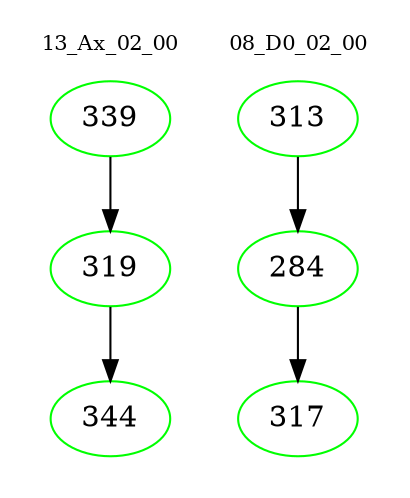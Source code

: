 digraph{
subgraph cluster_0 {
color = white
label = "13_Ax_02_00";
fontsize=10;
T0_339 [label="339", color="green"]
T0_339 -> T0_319 [color="black"]
T0_319 [label="319", color="green"]
T0_319 -> T0_344 [color="black"]
T0_344 [label="344", color="green"]
}
subgraph cluster_1 {
color = white
label = "08_D0_02_00";
fontsize=10;
T1_313 [label="313", color="green"]
T1_313 -> T1_284 [color="black"]
T1_284 [label="284", color="green"]
T1_284 -> T1_317 [color="black"]
T1_317 [label="317", color="green"]
}
}
